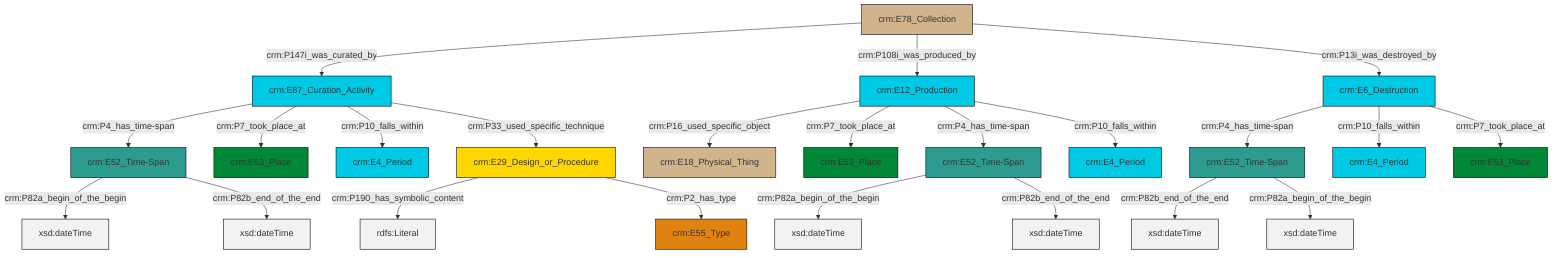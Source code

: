 graph TD
classDef Literal fill:#f2f2f2,stroke:#000000;
classDef CRM_Entity fill:#FFFFFF,stroke:#000000;
classDef Temporal_Entity fill:#00C9E6, stroke:#000000;
classDef Type fill:#E18312, stroke:#000000;
classDef Time-Span fill:#2C9C91, stroke:#000000;
classDef Appellation fill:#FFEB7F, stroke:#000000;
classDef Place fill:#008836, stroke:#000000;
classDef Persistent_Item fill:#B266B2, stroke:#000000;
classDef Conceptual_Object fill:#FFD700, stroke:#000000;
classDef Physical_Thing fill:#D2B48C, stroke:#000000;
classDef Actor fill:#f58aad, stroke:#000000;
classDef PC_Classes fill:#4ce600, stroke:#000000;
classDef Multi fill:#cccccc,stroke:#000000;

8["crm:E78_Collection"]:::Physical_Thing -->|crm:P147i_was_curated_by| 9["crm:E87_Curation_Activity"]:::Temporal_Entity
10["crm:E12_Production"]:::Temporal_Entity -->|crm:P16_used_specific_object| 11["crm:E18_Physical_Thing"]:::Physical_Thing
9["crm:E87_Curation_Activity"]:::Temporal_Entity -->|crm:P4_has_time-span| 12["crm:E52_Time-Span"]:::Time-Span
14["crm:E6_Destruction"]:::Temporal_Entity -->|crm:P4_has_time-span| 15["crm:E52_Time-Span"]:::Time-Span
6["crm:E52_Time-Span"]:::Time-Span -->|crm:P82a_begin_of_the_begin| 16[xsd:dateTime]:::Literal
10["crm:E12_Production"]:::Temporal_Entity -->|crm:P7_took_place_at| 19["crm:E53_Place"]:::Place
9["crm:E87_Curation_Activity"]:::Temporal_Entity -->|crm:P7_took_place_at| 17["crm:E53_Place"]:::Place
12["crm:E52_Time-Span"]:::Time-Span -->|crm:P82a_begin_of_the_begin| 23[xsd:dateTime]:::Literal
8["crm:E78_Collection"]:::Physical_Thing -->|crm:P108i_was_produced_by| 10["crm:E12_Production"]:::Temporal_Entity
14["crm:E6_Destruction"]:::Temporal_Entity -->|crm:P10_falls_within| 4["crm:E4_Period"]:::Temporal_Entity
15["crm:E52_Time-Span"]:::Time-Span -->|crm:P82b_end_of_the_end| 27[xsd:dateTime]:::Literal
25["crm:E29_Design_or_Procedure"]:::Conceptual_Object -->|crm:P190_has_symbolic_content| 28[rdfs:Literal]:::Literal
14["crm:E6_Destruction"]:::Temporal_Entity -->|crm:P7_took_place_at| 2["crm:E53_Place"]:::Place
8["crm:E78_Collection"]:::Physical_Thing -->|crm:P13i_was_destroyed_by| 14["crm:E6_Destruction"]:::Temporal_Entity
25["crm:E29_Design_or_Procedure"]:::Conceptual_Object -->|crm:P2_has_type| 20["crm:E55_Type"]:::Type
9["crm:E87_Curation_Activity"]:::Temporal_Entity -->|crm:P10_falls_within| 29["crm:E4_Period"]:::Temporal_Entity
6["crm:E52_Time-Span"]:::Time-Span -->|crm:P82b_end_of_the_end| 35[xsd:dateTime]:::Literal
15["crm:E52_Time-Span"]:::Time-Span -->|crm:P82a_begin_of_the_begin| 36[xsd:dateTime]:::Literal
10["crm:E12_Production"]:::Temporal_Entity -->|crm:P4_has_time-span| 6["crm:E52_Time-Span"]:::Time-Span
12["crm:E52_Time-Span"]:::Time-Span -->|crm:P82b_end_of_the_end| 37[xsd:dateTime]:::Literal
9["crm:E87_Curation_Activity"]:::Temporal_Entity -->|crm:P33_used_specific_technique| 25["crm:E29_Design_or_Procedure"]:::Conceptual_Object
10["crm:E12_Production"]:::Temporal_Entity -->|crm:P10_falls_within| 0["crm:E4_Period"]:::Temporal_Entity